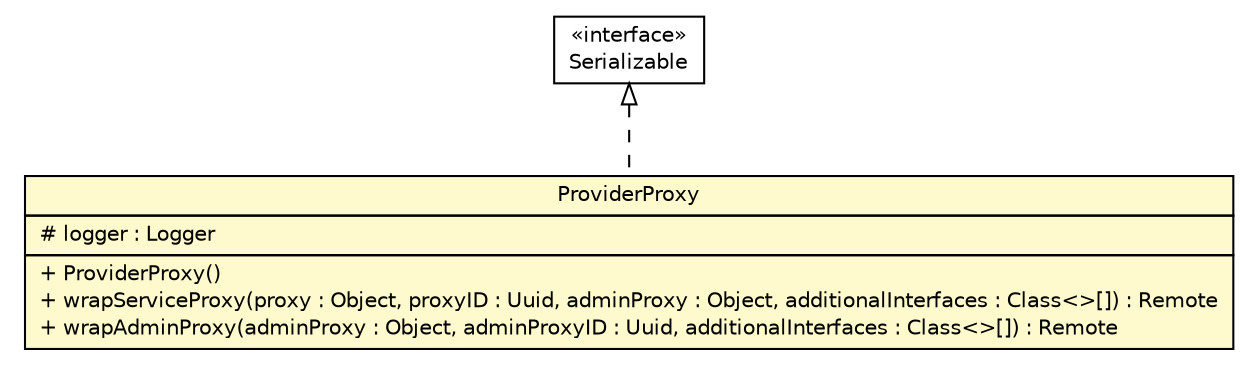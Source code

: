#!/usr/local/bin/dot
#
# Class diagram 
# Generated by UMLGraph version R5_6 (http://www.umlgraph.org/)
#

digraph G {
	edge [fontname="Helvetica",fontsize=10,labelfontname="Helvetica",labelfontsize=10];
	node [fontname="Helvetica",fontsize=10,shape=plaintext];
	nodesep=0.25;
	ranksep=0.5;
	// sorcer.core.proxy.ProviderProxy
	c363289 [label=<<table title="sorcer.core.proxy.ProviderProxy" border="0" cellborder="1" cellspacing="0" cellpadding="2" port="p" bgcolor="lemonChiffon" href="./ProviderProxy.html">
		<tr><td><table border="0" cellspacing="0" cellpadding="1">
<tr><td align="center" balign="center"> ProviderProxy </td></tr>
		</table></td></tr>
		<tr><td><table border="0" cellspacing="0" cellpadding="1">
<tr><td align="left" balign="left"> # logger : Logger </td></tr>
		</table></td></tr>
		<tr><td><table border="0" cellspacing="0" cellpadding="1">
<tr><td align="left" balign="left"> + ProviderProxy() </td></tr>
<tr><td align="left" balign="left"> + wrapServiceProxy(proxy : Object, proxyID : Uuid, adminProxy : Object, additionalInterfaces : Class&lt;&gt;[]) : Remote </td></tr>
<tr><td align="left" balign="left"> + wrapAdminProxy(adminProxy : Object, adminProxyID : Uuid, additionalInterfaces : Class&lt;&gt;[]) : Remote </td></tr>
		</table></td></tr>
		</table>>, URL="./ProviderProxy.html", fontname="Helvetica", fontcolor="black", fontsize=10.0];
	//sorcer.core.proxy.ProviderProxy implements java.io.Serializable
	c363825:p -> c363289:p [dir=back,arrowtail=empty,style=dashed];
	// java.io.Serializable
	c363825 [label=<<table title="java.io.Serializable" border="0" cellborder="1" cellspacing="0" cellpadding="2" port="p" href="http://docs.oracle.com/javase/7/docs/api/java/io/Serializable.html">
		<tr><td><table border="0" cellspacing="0" cellpadding="1">
<tr><td align="center" balign="center"> &#171;interface&#187; </td></tr>
<tr><td align="center" balign="center"> Serializable </td></tr>
		</table></td></tr>
		</table>>, URL="http://docs.oracle.com/javase/7/docs/api/java/io/Serializable.html", fontname="Helvetica", fontcolor="black", fontsize=10.0];
}

